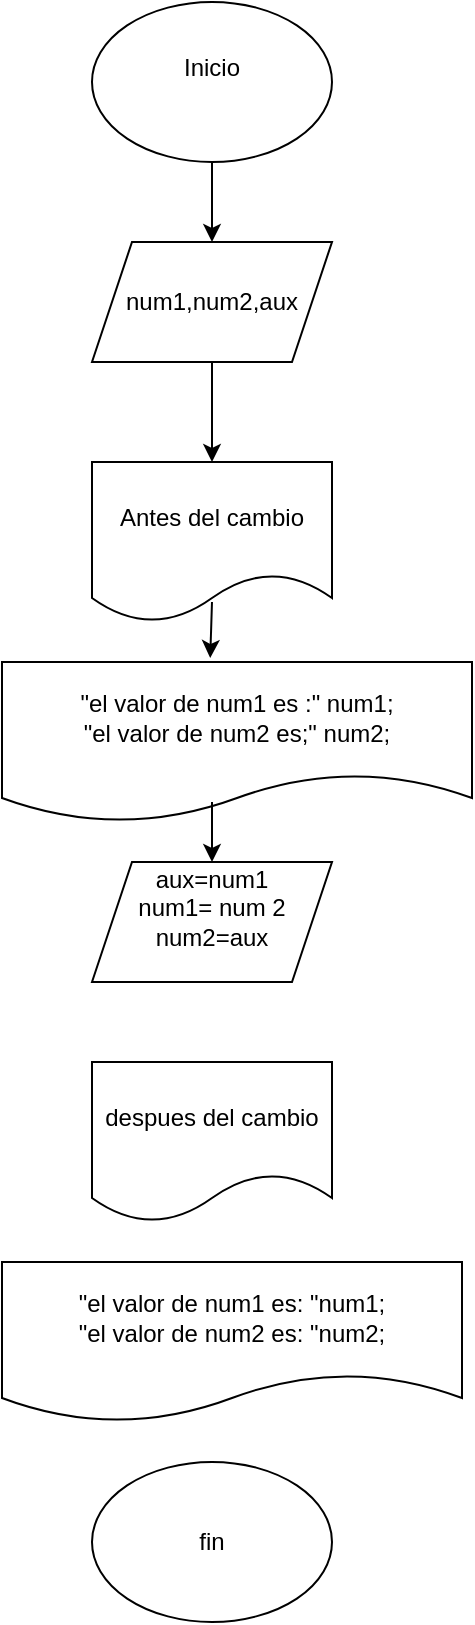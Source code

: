 <mxfile version="24.7.17">
  <diagram name="Page-1" id="f79Mex9XrBaoKDb_9Osn">
    <mxGraphModel dx="1434" dy="780" grid="1" gridSize="10" guides="1" tooltips="1" connect="1" arrows="1" fold="1" page="1" pageScale="1" pageWidth="850" pageHeight="1100" math="0" shadow="0">
      <root>
        <mxCell id="0" />
        <mxCell id="1" parent="0" />
        <mxCell id="WPE_6aM5in-Bj4zg-BOz-1" value="Inicio&lt;div&gt;&lt;br&gt;&lt;/div&gt;" style="ellipse;whiteSpace=wrap;html=1;" vertex="1" parent="1">
          <mxGeometry x="365" y="90" width="120" height="80" as="geometry" />
        </mxCell>
        <mxCell id="WPE_6aM5in-Bj4zg-BOz-2" value="" style="endArrow=classic;html=1;rounded=0;" edge="1" parent="1">
          <mxGeometry width="50" height="50" relative="1" as="geometry">
            <mxPoint x="425" y="170" as="sourcePoint" />
            <mxPoint x="425" y="210" as="targetPoint" />
          </mxGeometry>
        </mxCell>
        <mxCell id="WPE_6aM5in-Bj4zg-BOz-3" value="num1,num2,aux" style="shape=parallelogram;perimeter=parallelogramPerimeter;whiteSpace=wrap;html=1;fixedSize=1;" vertex="1" parent="1">
          <mxGeometry x="365" y="210" width="120" height="60" as="geometry" />
        </mxCell>
        <mxCell id="WPE_6aM5in-Bj4zg-BOz-4" style="edgeStyle=orthogonalEdgeStyle;rounded=0;orthogonalLoop=1;jettySize=auto;html=1;exitX=0.5;exitY=1;exitDx=0;exitDy=0;" edge="1" parent="1" source="WPE_6aM5in-Bj4zg-BOz-3" target="WPE_6aM5in-Bj4zg-BOz-3">
          <mxGeometry relative="1" as="geometry" />
        </mxCell>
        <mxCell id="WPE_6aM5in-Bj4zg-BOz-6" value="Antes del cambio" style="shape=document;whiteSpace=wrap;html=1;boundedLbl=1;" vertex="1" parent="1">
          <mxGeometry x="365" y="320" width="120" height="80" as="geometry" />
        </mxCell>
        <mxCell id="WPE_6aM5in-Bj4zg-BOz-7" value="" style="endArrow=classic;html=1;rounded=0;exitX=0.5;exitY=1;exitDx=0;exitDy=0;" edge="1" parent="1" source="WPE_6aM5in-Bj4zg-BOz-3">
          <mxGeometry width="50" height="50" relative="1" as="geometry">
            <mxPoint x="425" y="280" as="sourcePoint" />
            <mxPoint x="425" y="320" as="targetPoint" />
          </mxGeometry>
        </mxCell>
        <mxCell id="WPE_6aM5in-Bj4zg-BOz-9" value="&quot;el valor de num1 es :&quot; num1;&lt;div&gt;&quot;el valor de num2 es;&quot; num2;&lt;/div&gt;" style="shape=document;whiteSpace=wrap;html=1;boundedLbl=1;" vertex="1" parent="1">
          <mxGeometry x="320" y="420" width="235" height="80" as="geometry" />
        </mxCell>
        <mxCell id="WPE_6aM5in-Bj4zg-BOz-10" value="" style="endArrow=classic;html=1;rounded=0;entryX=0.443;entryY=-0.025;entryDx=0;entryDy=0;entryPerimeter=0;" edge="1" parent="1" target="WPE_6aM5in-Bj4zg-BOz-9">
          <mxGeometry width="50" height="50" relative="1" as="geometry">
            <mxPoint x="425" y="390" as="sourcePoint" />
            <mxPoint x="475" y="340" as="targetPoint" />
          </mxGeometry>
        </mxCell>
        <mxCell id="WPE_6aM5in-Bj4zg-BOz-11" value="aux=num1&lt;div&gt;num1= num 2&lt;/div&gt;&lt;div&gt;num2=aux&lt;/div&gt;&lt;div&gt;&lt;br&gt;&lt;/div&gt;" style="shape=parallelogram;perimeter=parallelogramPerimeter;whiteSpace=wrap;html=1;fixedSize=1;" vertex="1" parent="1">
          <mxGeometry x="365" y="520" width="120" height="60" as="geometry" />
        </mxCell>
        <mxCell id="WPE_6aM5in-Bj4zg-BOz-12" value="" style="endArrow=classic;html=1;rounded=0;entryX=0.5;entryY=0;entryDx=0;entryDy=0;" edge="1" parent="1" target="WPE_6aM5in-Bj4zg-BOz-11">
          <mxGeometry width="50" height="50" relative="1" as="geometry">
            <mxPoint x="425" y="490" as="sourcePoint" />
            <mxPoint x="475" y="440" as="targetPoint" />
          </mxGeometry>
        </mxCell>
        <mxCell id="WPE_6aM5in-Bj4zg-BOz-13" value="despues del cambio" style="shape=document;whiteSpace=wrap;html=1;boundedLbl=1;" vertex="1" parent="1">
          <mxGeometry x="365" y="620" width="120" height="80" as="geometry" />
        </mxCell>
        <mxCell id="WPE_6aM5in-Bj4zg-BOz-14" value="&quot;el valor de num1 es: &quot;num1;&lt;div&gt;&quot;el valor de num2 es: &quot;num2;&lt;/div&gt;" style="shape=document;whiteSpace=wrap;html=1;boundedLbl=1;" vertex="1" parent="1">
          <mxGeometry x="320" y="720" width="230" height="80" as="geometry" />
        </mxCell>
        <mxCell id="WPE_6aM5in-Bj4zg-BOz-15" value="&lt;div&gt;fin&lt;/div&gt;" style="ellipse;whiteSpace=wrap;html=1;" vertex="1" parent="1">
          <mxGeometry x="365" y="820" width="120" height="80" as="geometry" />
        </mxCell>
      </root>
    </mxGraphModel>
  </diagram>
</mxfile>
